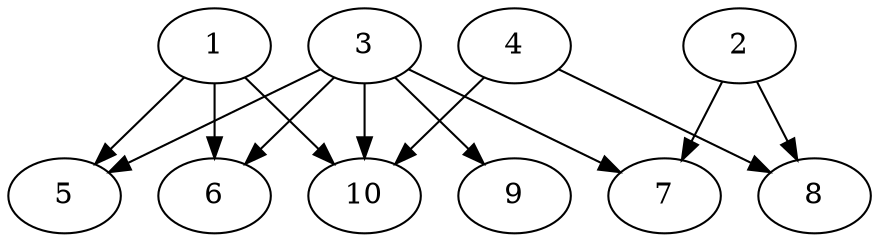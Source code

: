 // DAG automatically generated by daggen at Thu Oct  3 13:58:06 2019
// ./daggen --dot -n 10 --ccr 0.3 --fat 0.9 --regular 0.5 --density 0.7 --mindata 5242880 --maxdata 52428800 
digraph G {
  1 [size="146309120", alpha="0.16", expect_size="43892736"] 
  1 -> 5 [size ="43892736"]
  1 -> 6 [size ="43892736"]
  1 -> 10 [size ="43892736"]
  2 [size="105328640", alpha="0.13", expect_size="31598592"] 
  2 -> 7 [size ="31598592"]
  2 -> 8 [size ="31598592"]
  3 [size="55913813", alpha="0.01", expect_size="16774144"] 
  3 -> 5 [size ="16774144"]
  3 -> 6 [size ="16774144"]
  3 -> 7 [size ="16774144"]
  3 -> 9 [size ="16774144"]
  3 -> 10 [size ="16774144"]
  4 [size="107530240", alpha="0.05", expect_size="32259072"] 
  4 -> 8 [size ="32259072"]
  4 -> 10 [size ="32259072"]
  5 [size="109380267", alpha="0.02", expect_size="32814080"] 
  6 [size="115797333", alpha="0.13", expect_size="34739200"] 
  7 [size="50100907", alpha="0.15", expect_size="15030272"] 
  8 [size="73270613", alpha="0.15", expect_size="21981184"] 
  9 [size="106383360", alpha="0.01", expect_size="31915008"] 
  10 [size="173530453", alpha="0.05", expect_size="52059136"] 
}
